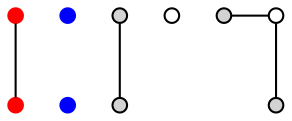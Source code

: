 strict graph  {
    node [shape=circle, width=0.1, height=0.1; label=""]
	graph [style=filled, color=white];
    subgraph cluster_g2a {
        
        node[color=red]
        label="2a"
        g2a1 [style=filled];
        g2a2 [style=filled];
        g2a1 -- g2a2;
    }
    subgraph cluster_g2b {
        node[color=blue]
        label="2b"
        g2b1 [style=filled];
        g2b2 [style=filled];
    }
    subgraph cluster_g3a {
        label="3a"
        g3a1 [style=filled];
        g3a2 [style=filled];
        g3a3;
        g3a1 -- g3a2;
    }
    subgraph cluster_g3b {
        label="3b"
        g3b1 [style=filled];
        g3b2 [style=filled];
        g3b3;
        g3b1 -- g3b3;
        g3b3 -- g3b2;
    }
    {rank=same; g2a1, g2b1, g3a1, g3a3, g3b1, g3b3}
    {rank=same; g2a2, g2b2, g3a2, g3b2}
}
